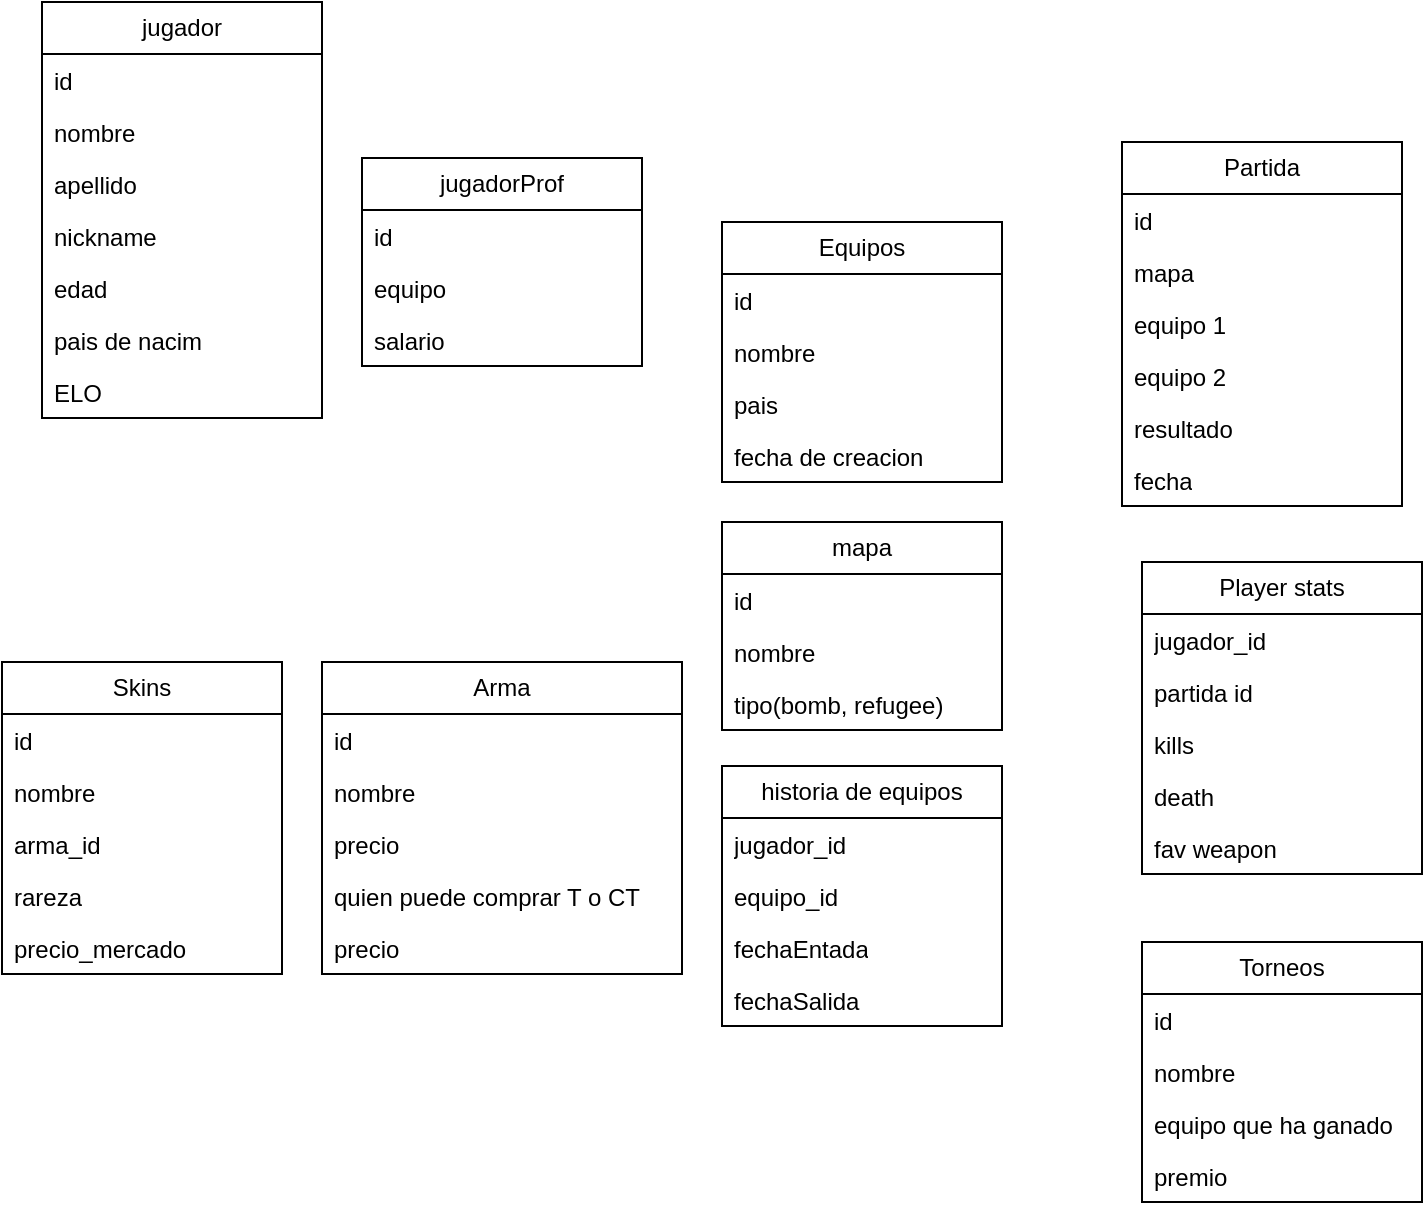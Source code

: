 <mxfile version="21.7.5" type="device">
  <diagram name="Página-1" id="-zNBZzeXgXqzAbiT-9J-">
    <mxGraphModel dx="765" dy="827" grid="1" gridSize="10" guides="1" tooltips="1" connect="1" arrows="1" fold="1" page="1" pageScale="1" pageWidth="1169" pageHeight="827" math="0" shadow="0">
      <root>
        <mxCell id="0" />
        <mxCell id="1" parent="0" />
        <mxCell id="CQaQsR7J62YGIWPa-xh--6" value="jugador" style="swimlane;fontStyle=0;childLayout=stackLayout;horizontal=1;startSize=26;fillColor=none;horizontalStack=0;resizeParent=1;resizeParentMax=0;resizeLast=0;collapsible=1;marginBottom=0;whiteSpace=wrap;html=1;" vertex="1" parent="1">
          <mxGeometry x="80" y="180" width="140" height="208" as="geometry" />
        </mxCell>
        <mxCell id="CQaQsR7J62YGIWPa-xh--7" value="id" style="text;strokeColor=none;fillColor=none;align=left;verticalAlign=top;spacingLeft=4;spacingRight=4;overflow=hidden;rotatable=0;points=[[0,0.5],[1,0.5]];portConstraint=eastwest;whiteSpace=wrap;html=1;" vertex="1" parent="CQaQsR7J62YGIWPa-xh--6">
          <mxGeometry y="26" width="140" height="26" as="geometry" />
        </mxCell>
        <mxCell id="CQaQsR7J62YGIWPa-xh--8" value="nombre" style="text;strokeColor=none;fillColor=none;align=left;verticalAlign=top;spacingLeft=4;spacingRight=4;overflow=hidden;rotatable=0;points=[[0,0.5],[1,0.5]];portConstraint=eastwest;whiteSpace=wrap;html=1;" vertex="1" parent="CQaQsR7J62YGIWPa-xh--6">
          <mxGeometry y="52" width="140" height="26" as="geometry" />
        </mxCell>
        <mxCell id="CQaQsR7J62YGIWPa-xh--9" value="apellido" style="text;strokeColor=none;fillColor=none;align=left;verticalAlign=top;spacingLeft=4;spacingRight=4;overflow=hidden;rotatable=0;points=[[0,0.5],[1,0.5]];portConstraint=eastwest;whiteSpace=wrap;html=1;" vertex="1" parent="CQaQsR7J62YGIWPa-xh--6">
          <mxGeometry y="78" width="140" height="26" as="geometry" />
        </mxCell>
        <mxCell id="CQaQsR7J62YGIWPa-xh--13" value="nickname" style="text;strokeColor=none;fillColor=none;align=left;verticalAlign=top;spacingLeft=4;spacingRight=4;overflow=hidden;rotatable=0;points=[[0,0.5],[1,0.5]];portConstraint=eastwest;whiteSpace=wrap;html=1;" vertex="1" parent="CQaQsR7J62YGIWPa-xh--6">
          <mxGeometry y="104" width="140" height="26" as="geometry" />
        </mxCell>
        <mxCell id="CQaQsR7J62YGIWPa-xh--10" value="edad" style="text;strokeColor=none;fillColor=none;align=left;verticalAlign=top;spacingLeft=4;spacingRight=4;overflow=hidden;rotatable=0;points=[[0,0.5],[1,0.5]];portConstraint=eastwest;whiteSpace=wrap;html=1;" vertex="1" parent="CQaQsR7J62YGIWPa-xh--6">
          <mxGeometry y="130" width="140" height="26" as="geometry" />
        </mxCell>
        <mxCell id="CQaQsR7J62YGIWPa-xh--11" value="pais de nacim" style="text;strokeColor=none;fillColor=none;align=left;verticalAlign=top;spacingLeft=4;spacingRight=4;overflow=hidden;rotatable=0;points=[[0,0.5],[1,0.5]];portConstraint=eastwest;whiteSpace=wrap;html=1;" vertex="1" parent="CQaQsR7J62YGIWPa-xh--6">
          <mxGeometry y="156" width="140" height="26" as="geometry" />
        </mxCell>
        <mxCell id="CQaQsR7J62YGIWPa-xh--12" value="ELO" style="text;strokeColor=none;fillColor=none;align=left;verticalAlign=top;spacingLeft=4;spacingRight=4;overflow=hidden;rotatable=0;points=[[0,0.5],[1,0.5]];portConstraint=eastwest;whiteSpace=wrap;html=1;" vertex="1" parent="CQaQsR7J62YGIWPa-xh--6">
          <mxGeometry y="182" width="140" height="26" as="geometry" />
        </mxCell>
        <mxCell id="CQaQsR7J62YGIWPa-xh--22" value="Equipos" style="swimlane;fontStyle=0;childLayout=stackLayout;horizontal=1;startSize=26;fillColor=none;horizontalStack=0;resizeParent=1;resizeParentMax=0;resizeLast=0;collapsible=1;marginBottom=0;whiteSpace=wrap;html=1;" vertex="1" parent="1">
          <mxGeometry x="420" y="290" width="140" height="130" as="geometry" />
        </mxCell>
        <mxCell id="CQaQsR7J62YGIWPa-xh--23" value="id" style="text;strokeColor=none;fillColor=none;align=left;verticalAlign=top;spacingLeft=4;spacingRight=4;overflow=hidden;rotatable=0;points=[[0,0.5],[1,0.5]];portConstraint=eastwest;whiteSpace=wrap;html=1;" vertex="1" parent="CQaQsR7J62YGIWPa-xh--22">
          <mxGeometry y="26" width="140" height="26" as="geometry" />
        </mxCell>
        <mxCell id="CQaQsR7J62YGIWPa-xh--24" value="nombre" style="text;strokeColor=none;fillColor=none;align=left;verticalAlign=top;spacingLeft=4;spacingRight=4;overflow=hidden;rotatable=0;points=[[0,0.5],[1,0.5]];portConstraint=eastwest;whiteSpace=wrap;html=1;" vertex="1" parent="CQaQsR7J62YGIWPa-xh--22">
          <mxGeometry y="52" width="140" height="26" as="geometry" />
        </mxCell>
        <mxCell id="CQaQsR7J62YGIWPa-xh--25" value="pais&amp;nbsp;" style="text;strokeColor=none;fillColor=none;align=left;verticalAlign=top;spacingLeft=4;spacingRight=4;overflow=hidden;rotatable=0;points=[[0,0.5],[1,0.5]];portConstraint=eastwest;whiteSpace=wrap;html=1;" vertex="1" parent="CQaQsR7J62YGIWPa-xh--22">
          <mxGeometry y="78" width="140" height="26" as="geometry" />
        </mxCell>
        <mxCell id="CQaQsR7J62YGIWPa-xh--35" value="fecha de creacion" style="text;strokeColor=none;fillColor=none;align=left;verticalAlign=top;spacingLeft=4;spacingRight=4;overflow=hidden;rotatable=0;points=[[0,0.5],[1,0.5]];portConstraint=eastwest;whiteSpace=wrap;html=1;" vertex="1" parent="CQaQsR7J62YGIWPa-xh--22">
          <mxGeometry y="104" width="140" height="26" as="geometry" />
        </mxCell>
        <mxCell id="CQaQsR7J62YGIWPa-xh--36" value="Partida" style="swimlane;fontStyle=0;childLayout=stackLayout;horizontal=1;startSize=26;fillColor=none;horizontalStack=0;resizeParent=1;resizeParentMax=0;resizeLast=0;collapsible=1;marginBottom=0;whiteSpace=wrap;html=1;" vertex="1" parent="1">
          <mxGeometry x="620" y="250" width="140" height="182" as="geometry" />
        </mxCell>
        <mxCell id="CQaQsR7J62YGIWPa-xh--37" value="id" style="text;strokeColor=none;fillColor=none;align=left;verticalAlign=top;spacingLeft=4;spacingRight=4;overflow=hidden;rotatable=0;points=[[0,0.5],[1,0.5]];portConstraint=eastwest;whiteSpace=wrap;html=1;" vertex="1" parent="CQaQsR7J62YGIWPa-xh--36">
          <mxGeometry y="26" width="140" height="26" as="geometry" />
        </mxCell>
        <mxCell id="CQaQsR7J62YGIWPa-xh--89" value="mapa" style="text;strokeColor=none;fillColor=none;align=left;verticalAlign=top;spacingLeft=4;spacingRight=4;overflow=hidden;rotatable=0;points=[[0,0.5],[1,0.5]];portConstraint=eastwest;whiteSpace=wrap;html=1;" vertex="1" parent="CQaQsR7J62YGIWPa-xh--36">
          <mxGeometry y="52" width="140" height="26" as="geometry" />
        </mxCell>
        <mxCell id="CQaQsR7J62YGIWPa-xh--38" value="equipo 1" style="text;strokeColor=none;fillColor=none;align=left;verticalAlign=top;spacingLeft=4;spacingRight=4;overflow=hidden;rotatable=0;points=[[0,0.5],[1,0.5]];portConstraint=eastwest;whiteSpace=wrap;html=1;" vertex="1" parent="CQaQsR7J62YGIWPa-xh--36">
          <mxGeometry y="78" width="140" height="26" as="geometry" />
        </mxCell>
        <mxCell id="CQaQsR7J62YGIWPa-xh--39" value="equipo 2" style="text;strokeColor=none;fillColor=none;align=left;verticalAlign=top;spacingLeft=4;spacingRight=4;overflow=hidden;rotatable=0;points=[[0,0.5],[1,0.5]];portConstraint=eastwest;whiteSpace=wrap;html=1;" vertex="1" parent="CQaQsR7J62YGIWPa-xh--36">
          <mxGeometry y="104" width="140" height="26" as="geometry" />
        </mxCell>
        <mxCell id="CQaQsR7J62YGIWPa-xh--40" value="resultado" style="text;strokeColor=none;fillColor=none;align=left;verticalAlign=top;spacingLeft=4;spacingRight=4;overflow=hidden;rotatable=0;points=[[0,0.5],[1,0.5]];portConstraint=eastwest;whiteSpace=wrap;html=1;" vertex="1" parent="CQaQsR7J62YGIWPa-xh--36">
          <mxGeometry y="130" width="140" height="26" as="geometry" />
        </mxCell>
        <mxCell id="CQaQsR7J62YGIWPa-xh--41" value="fecha" style="text;strokeColor=none;fillColor=none;align=left;verticalAlign=top;spacingLeft=4;spacingRight=4;overflow=hidden;rotatable=0;points=[[0,0.5],[1,0.5]];portConstraint=eastwest;whiteSpace=wrap;html=1;" vertex="1" parent="CQaQsR7J62YGIWPa-xh--36">
          <mxGeometry y="156" width="140" height="26" as="geometry" />
        </mxCell>
        <mxCell id="CQaQsR7J62YGIWPa-xh--42" value="Arma" style="swimlane;fontStyle=0;childLayout=stackLayout;horizontal=1;startSize=26;fillColor=none;horizontalStack=0;resizeParent=1;resizeParentMax=0;resizeLast=0;collapsible=1;marginBottom=0;whiteSpace=wrap;html=1;" vertex="1" parent="1">
          <mxGeometry x="220" y="510" width="180" height="156" as="geometry" />
        </mxCell>
        <mxCell id="CQaQsR7J62YGIWPa-xh--43" value="id" style="text;strokeColor=none;fillColor=none;align=left;verticalAlign=top;spacingLeft=4;spacingRight=4;overflow=hidden;rotatable=0;points=[[0,0.5],[1,0.5]];portConstraint=eastwest;whiteSpace=wrap;html=1;" vertex="1" parent="CQaQsR7J62YGIWPa-xh--42">
          <mxGeometry y="26" width="180" height="26" as="geometry" />
        </mxCell>
        <mxCell id="CQaQsR7J62YGIWPa-xh--44" value="nombre" style="text;strokeColor=none;fillColor=none;align=left;verticalAlign=top;spacingLeft=4;spacingRight=4;overflow=hidden;rotatable=0;points=[[0,0.5],[1,0.5]];portConstraint=eastwest;whiteSpace=wrap;html=1;" vertex="1" parent="CQaQsR7J62YGIWPa-xh--42">
          <mxGeometry y="52" width="180" height="26" as="geometry" />
        </mxCell>
        <mxCell id="CQaQsR7J62YGIWPa-xh--45" value="precio" style="text;strokeColor=none;fillColor=none;align=left;verticalAlign=top;spacingLeft=4;spacingRight=4;overflow=hidden;rotatable=0;points=[[0,0.5],[1,0.5]];portConstraint=eastwest;whiteSpace=wrap;html=1;" vertex="1" parent="CQaQsR7J62YGIWPa-xh--42">
          <mxGeometry y="78" width="180" height="26" as="geometry" />
        </mxCell>
        <mxCell id="CQaQsR7J62YGIWPa-xh--46" value="quien puede comprar T o CT" style="text;strokeColor=none;fillColor=none;align=left;verticalAlign=top;spacingLeft=4;spacingRight=4;overflow=hidden;rotatable=0;points=[[0,0.5],[1,0.5]];portConstraint=eastwest;whiteSpace=wrap;html=1;" vertex="1" parent="CQaQsR7J62YGIWPa-xh--42">
          <mxGeometry y="104" width="180" height="26" as="geometry" />
        </mxCell>
        <mxCell id="CQaQsR7J62YGIWPa-xh--48" value="precio" style="text;strokeColor=none;fillColor=none;align=left;verticalAlign=top;spacingLeft=4;spacingRight=4;overflow=hidden;rotatable=0;points=[[0,0.5],[1,0.5]];portConstraint=eastwest;whiteSpace=wrap;html=1;" vertex="1" parent="CQaQsR7J62YGIWPa-xh--42">
          <mxGeometry y="130" width="180" height="26" as="geometry" />
        </mxCell>
        <mxCell id="CQaQsR7J62YGIWPa-xh--49" value="mapa" style="swimlane;fontStyle=0;childLayout=stackLayout;horizontal=1;startSize=26;fillColor=none;horizontalStack=0;resizeParent=1;resizeParentMax=0;resizeLast=0;collapsible=1;marginBottom=0;whiteSpace=wrap;html=1;" vertex="1" parent="1">
          <mxGeometry x="420" y="440" width="140" height="104" as="geometry" />
        </mxCell>
        <mxCell id="CQaQsR7J62YGIWPa-xh--50" value="id" style="text;strokeColor=none;fillColor=none;align=left;verticalAlign=top;spacingLeft=4;spacingRight=4;overflow=hidden;rotatable=0;points=[[0,0.5],[1,0.5]];portConstraint=eastwest;whiteSpace=wrap;html=1;" vertex="1" parent="CQaQsR7J62YGIWPa-xh--49">
          <mxGeometry y="26" width="140" height="26" as="geometry" />
        </mxCell>
        <mxCell id="CQaQsR7J62YGIWPa-xh--51" value="nombre" style="text;strokeColor=none;fillColor=none;align=left;verticalAlign=top;spacingLeft=4;spacingRight=4;overflow=hidden;rotatable=0;points=[[0,0.5],[1,0.5]];portConstraint=eastwest;whiteSpace=wrap;html=1;" vertex="1" parent="CQaQsR7J62YGIWPa-xh--49">
          <mxGeometry y="52" width="140" height="26" as="geometry" />
        </mxCell>
        <mxCell id="CQaQsR7J62YGIWPa-xh--57" value="tipo(bomb, refugee)" style="text;strokeColor=none;fillColor=none;align=left;verticalAlign=top;spacingLeft=4;spacingRight=4;overflow=hidden;rotatable=0;points=[[0,0.5],[1,0.5]];portConstraint=eastwest;whiteSpace=wrap;html=1;" vertex="1" parent="CQaQsR7J62YGIWPa-xh--49">
          <mxGeometry y="78" width="140" height="26" as="geometry" />
        </mxCell>
        <mxCell id="CQaQsR7J62YGIWPa-xh--58" value="Player stats" style="swimlane;fontStyle=0;childLayout=stackLayout;horizontal=1;startSize=26;fillColor=none;horizontalStack=0;resizeParent=1;resizeParentMax=0;resizeLast=0;collapsible=1;marginBottom=0;whiteSpace=wrap;html=1;" vertex="1" parent="1">
          <mxGeometry x="630" y="460" width="140" height="156" as="geometry" />
        </mxCell>
        <mxCell id="CQaQsR7J62YGIWPa-xh--59" value="jugador_id" style="text;strokeColor=none;fillColor=none;align=left;verticalAlign=top;spacingLeft=4;spacingRight=4;overflow=hidden;rotatable=0;points=[[0,0.5],[1,0.5]];portConstraint=eastwest;whiteSpace=wrap;html=1;" vertex="1" parent="CQaQsR7J62YGIWPa-xh--58">
          <mxGeometry y="26" width="140" height="26" as="geometry" />
        </mxCell>
        <mxCell id="CQaQsR7J62YGIWPa-xh--62" value="partida id" style="text;strokeColor=none;fillColor=none;align=left;verticalAlign=top;spacingLeft=4;spacingRight=4;overflow=hidden;rotatable=0;points=[[0,0.5],[1,0.5]];portConstraint=eastwest;whiteSpace=wrap;html=1;" vertex="1" parent="CQaQsR7J62YGIWPa-xh--58">
          <mxGeometry y="52" width="140" height="26" as="geometry" />
        </mxCell>
        <mxCell id="CQaQsR7J62YGIWPa-xh--60" value="kills" style="text;strokeColor=none;fillColor=none;align=left;verticalAlign=top;spacingLeft=4;spacingRight=4;overflow=hidden;rotatable=0;points=[[0,0.5],[1,0.5]];portConstraint=eastwest;whiteSpace=wrap;html=1;" vertex="1" parent="CQaQsR7J62YGIWPa-xh--58">
          <mxGeometry y="78" width="140" height="26" as="geometry" />
        </mxCell>
        <mxCell id="CQaQsR7J62YGIWPa-xh--61" value="death" style="text;strokeColor=none;fillColor=none;align=left;verticalAlign=top;spacingLeft=4;spacingRight=4;overflow=hidden;rotatable=0;points=[[0,0.5],[1,0.5]];portConstraint=eastwest;whiteSpace=wrap;html=1;" vertex="1" parent="CQaQsR7J62YGIWPa-xh--58">
          <mxGeometry y="104" width="140" height="26" as="geometry" />
        </mxCell>
        <mxCell id="CQaQsR7J62YGIWPa-xh--68" value="fav weapon" style="text;strokeColor=none;fillColor=none;align=left;verticalAlign=top;spacingLeft=4;spacingRight=4;overflow=hidden;rotatable=0;points=[[0,0.5],[1,0.5]];portConstraint=eastwest;whiteSpace=wrap;html=1;" vertex="1" parent="CQaQsR7J62YGIWPa-xh--58">
          <mxGeometry y="130" width="140" height="26" as="geometry" />
        </mxCell>
        <mxCell id="CQaQsR7J62YGIWPa-xh--69" value="historia de equipos" style="swimlane;fontStyle=0;childLayout=stackLayout;horizontal=1;startSize=26;fillColor=none;horizontalStack=0;resizeParent=1;resizeParentMax=0;resizeLast=0;collapsible=1;marginBottom=0;whiteSpace=wrap;html=1;" vertex="1" parent="1">
          <mxGeometry x="420" y="562" width="140" height="130" as="geometry" />
        </mxCell>
        <mxCell id="CQaQsR7J62YGIWPa-xh--70" value="jugador_id" style="text;strokeColor=none;fillColor=none;align=left;verticalAlign=top;spacingLeft=4;spacingRight=4;overflow=hidden;rotatable=0;points=[[0,0.5],[1,0.5]];portConstraint=eastwest;whiteSpace=wrap;html=1;" vertex="1" parent="CQaQsR7J62YGIWPa-xh--69">
          <mxGeometry y="26" width="140" height="26" as="geometry" />
        </mxCell>
        <mxCell id="CQaQsR7J62YGIWPa-xh--71" value="equipo_id" style="text;strokeColor=none;fillColor=none;align=left;verticalAlign=top;spacingLeft=4;spacingRight=4;overflow=hidden;rotatable=0;points=[[0,0.5],[1,0.5]];portConstraint=eastwest;whiteSpace=wrap;html=1;" vertex="1" parent="CQaQsR7J62YGIWPa-xh--69">
          <mxGeometry y="52" width="140" height="26" as="geometry" />
        </mxCell>
        <mxCell id="CQaQsR7J62YGIWPa-xh--72" value="fechaEntada" style="text;strokeColor=none;fillColor=none;align=left;verticalAlign=top;spacingLeft=4;spacingRight=4;overflow=hidden;rotatable=0;points=[[0,0.5],[1,0.5]];portConstraint=eastwest;whiteSpace=wrap;html=1;" vertex="1" parent="CQaQsR7J62YGIWPa-xh--69">
          <mxGeometry y="78" width="140" height="26" as="geometry" />
        </mxCell>
        <mxCell id="CQaQsR7J62YGIWPa-xh--73" value="fechaSalida" style="text;strokeColor=none;fillColor=none;align=left;verticalAlign=top;spacingLeft=4;spacingRight=4;overflow=hidden;rotatable=0;points=[[0,0.5],[1,0.5]];portConstraint=eastwest;whiteSpace=wrap;html=1;" vertex="1" parent="CQaQsR7J62YGIWPa-xh--69">
          <mxGeometry y="104" width="140" height="26" as="geometry" />
        </mxCell>
        <mxCell id="CQaQsR7J62YGIWPa-xh--75" value="Torneos" style="swimlane;fontStyle=0;childLayout=stackLayout;horizontal=1;startSize=26;fillColor=none;horizontalStack=0;resizeParent=1;resizeParentMax=0;resizeLast=0;collapsible=1;marginBottom=0;whiteSpace=wrap;html=1;" vertex="1" parent="1">
          <mxGeometry x="630" y="650" width="140" height="130" as="geometry" />
        </mxCell>
        <mxCell id="CQaQsR7J62YGIWPa-xh--76" value="id&amp;nbsp;" style="text;strokeColor=none;fillColor=none;align=left;verticalAlign=top;spacingLeft=4;spacingRight=4;overflow=hidden;rotatable=0;points=[[0,0.5],[1,0.5]];portConstraint=eastwest;whiteSpace=wrap;html=1;" vertex="1" parent="CQaQsR7J62YGIWPa-xh--75">
          <mxGeometry y="26" width="140" height="26" as="geometry" />
        </mxCell>
        <mxCell id="CQaQsR7J62YGIWPa-xh--77" value="nombre" style="text;strokeColor=none;fillColor=none;align=left;verticalAlign=top;spacingLeft=4;spacingRight=4;overflow=hidden;rotatable=0;points=[[0,0.5],[1,0.5]];portConstraint=eastwest;whiteSpace=wrap;html=1;" vertex="1" parent="CQaQsR7J62YGIWPa-xh--75">
          <mxGeometry y="52" width="140" height="26" as="geometry" />
        </mxCell>
        <mxCell id="CQaQsR7J62YGIWPa-xh--78" value="equipo que ha ganado" style="text;strokeColor=none;fillColor=none;align=left;verticalAlign=top;spacingLeft=4;spacingRight=4;overflow=hidden;rotatable=0;points=[[0,0.5],[1,0.5]];portConstraint=eastwest;whiteSpace=wrap;html=1;" vertex="1" parent="CQaQsR7J62YGIWPa-xh--75">
          <mxGeometry y="78" width="140" height="26" as="geometry" />
        </mxCell>
        <mxCell id="CQaQsR7J62YGIWPa-xh--79" value="premio" style="text;strokeColor=none;fillColor=none;align=left;verticalAlign=top;spacingLeft=4;spacingRight=4;overflow=hidden;rotatable=0;points=[[0,0.5],[1,0.5]];portConstraint=eastwest;whiteSpace=wrap;html=1;" vertex="1" parent="CQaQsR7J62YGIWPa-xh--75">
          <mxGeometry y="104" width="140" height="26" as="geometry" />
        </mxCell>
        <mxCell id="CQaQsR7J62YGIWPa-xh--80" value="jugadorProf" style="swimlane;fontStyle=0;childLayout=stackLayout;horizontal=1;startSize=26;fillColor=none;horizontalStack=0;resizeParent=1;resizeParentMax=0;resizeLast=0;collapsible=1;marginBottom=0;whiteSpace=wrap;html=1;" vertex="1" parent="1">
          <mxGeometry x="240" y="258" width="140" height="104" as="geometry" />
        </mxCell>
        <mxCell id="CQaQsR7J62YGIWPa-xh--81" value="id" style="text;strokeColor=none;fillColor=none;align=left;verticalAlign=top;spacingLeft=4;spacingRight=4;overflow=hidden;rotatable=0;points=[[0,0.5],[1,0.5]];portConstraint=eastwest;whiteSpace=wrap;html=1;" vertex="1" parent="CQaQsR7J62YGIWPa-xh--80">
          <mxGeometry y="26" width="140" height="26" as="geometry" />
        </mxCell>
        <mxCell id="CQaQsR7J62YGIWPa-xh--88" value="equipo" style="text;strokeColor=none;fillColor=none;align=left;verticalAlign=top;spacingLeft=4;spacingRight=4;overflow=hidden;rotatable=0;points=[[0,0.5],[1,0.5]];portConstraint=eastwest;whiteSpace=wrap;html=1;" vertex="1" parent="CQaQsR7J62YGIWPa-xh--80">
          <mxGeometry y="52" width="140" height="26" as="geometry" />
        </mxCell>
        <mxCell id="CQaQsR7J62YGIWPa-xh--96" value="salario" style="text;strokeColor=none;fillColor=none;align=left;verticalAlign=top;spacingLeft=4;spacingRight=4;overflow=hidden;rotatable=0;points=[[0,0.5],[1,0.5]];portConstraint=eastwest;whiteSpace=wrap;html=1;" vertex="1" parent="CQaQsR7J62YGIWPa-xh--80">
          <mxGeometry y="78" width="140" height="26" as="geometry" />
        </mxCell>
        <mxCell id="CQaQsR7J62YGIWPa-xh--90" value="Skins" style="swimlane;fontStyle=0;childLayout=stackLayout;horizontal=1;startSize=26;fillColor=none;horizontalStack=0;resizeParent=1;resizeParentMax=0;resizeLast=0;collapsible=1;marginBottom=0;whiteSpace=wrap;html=1;" vertex="1" parent="1">
          <mxGeometry x="60" y="510" width="140" height="156" as="geometry" />
        </mxCell>
        <mxCell id="CQaQsR7J62YGIWPa-xh--91" value="id" style="text;strokeColor=none;fillColor=none;align=left;verticalAlign=top;spacingLeft=4;spacingRight=4;overflow=hidden;rotatable=0;points=[[0,0.5],[1,0.5]];portConstraint=eastwest;whiteSpace=wrap;html=1;" vertex="1" parent="CQaQsR7J62YGIWPa-xh--90">
          <mxGeometry y="26" width="140" height="26" as="geometry" />
        </mxCell>
        <mxCell id="CQaQsR7J62YGIWPa-xh--92" value="nombre" style="text;strokeColor=none;fillColor=none;align=left;verticalAlign=top;spacingLeft=4;spacingRight=4;overflow=hidden;rotatable=0;points=[[0,0.5],[1,0.5]];portConstraint=eastwest;whiteSpace=wrap;html=1;" vertex="1" parent="CQaQsR7J62YGIWPa-xh--90">
          <mxGeometry y="52" width="140" height="26" as="geometry" />
        </mxCell>
        <mxCell id="CQaQsR7J62YGIWPa-xh--93" value="arma_id" style="text;strokeColor=none;fillColor=none;align=left;verticalAlign=top;spacingLeft=4;spacingRight=4;overflow=hidden;rotatable=0;points=[[0,0.5],[1,0.5]];portConstraint=eastwest;whiteSpace=wrap;html=1;" vertex="1" parent="CQaQsR7J62YGIWPa-xh--90">
          <mxGeometry y="78" width="140" height="26" as="geometry" />
        </mxCell>
        <mxCell id="CQaQsR7J62YGIWPa-xh--94" value="rareza" style="text;strokeColor=none;fillColor=none;align=left;verticalAlign=top;spacingLeft=4;spacingRight=4;overflow=hidden;rotatable=0;points=[[0,0.5],[1,0.5]];portConstraint=eastwest;whiteSpace=wrap;html=1;" vertex="1" parent="CQaQsR7J62YGIWPa-xh--90">
          <mxGeometry y="104" width="140" height="26" as="geometry" />
        </mxCell>
        <mxCell id="CQaQsR7J62YGIWPa-xh--95" value="precio_mercado" style="text;strokeColor=none;fillColor=none;align=left;verticalAlign=top;spacingLeft=4;spacingRight=4;overflow=hidden;rotatable=0;points=[[0,0.5],[1,0.5]];portConstraint=eastwest;whiteSpace=wrap;html=1;" vertex="1" parent="CQaQsR7J62YGIWPa-xh--90">
          <mxGeometry y="130" width="140" height="26" as="geometry" />
        </mxCell>
      </root>
    </mxGraphModel>
  </diagram>
</mxfile>
